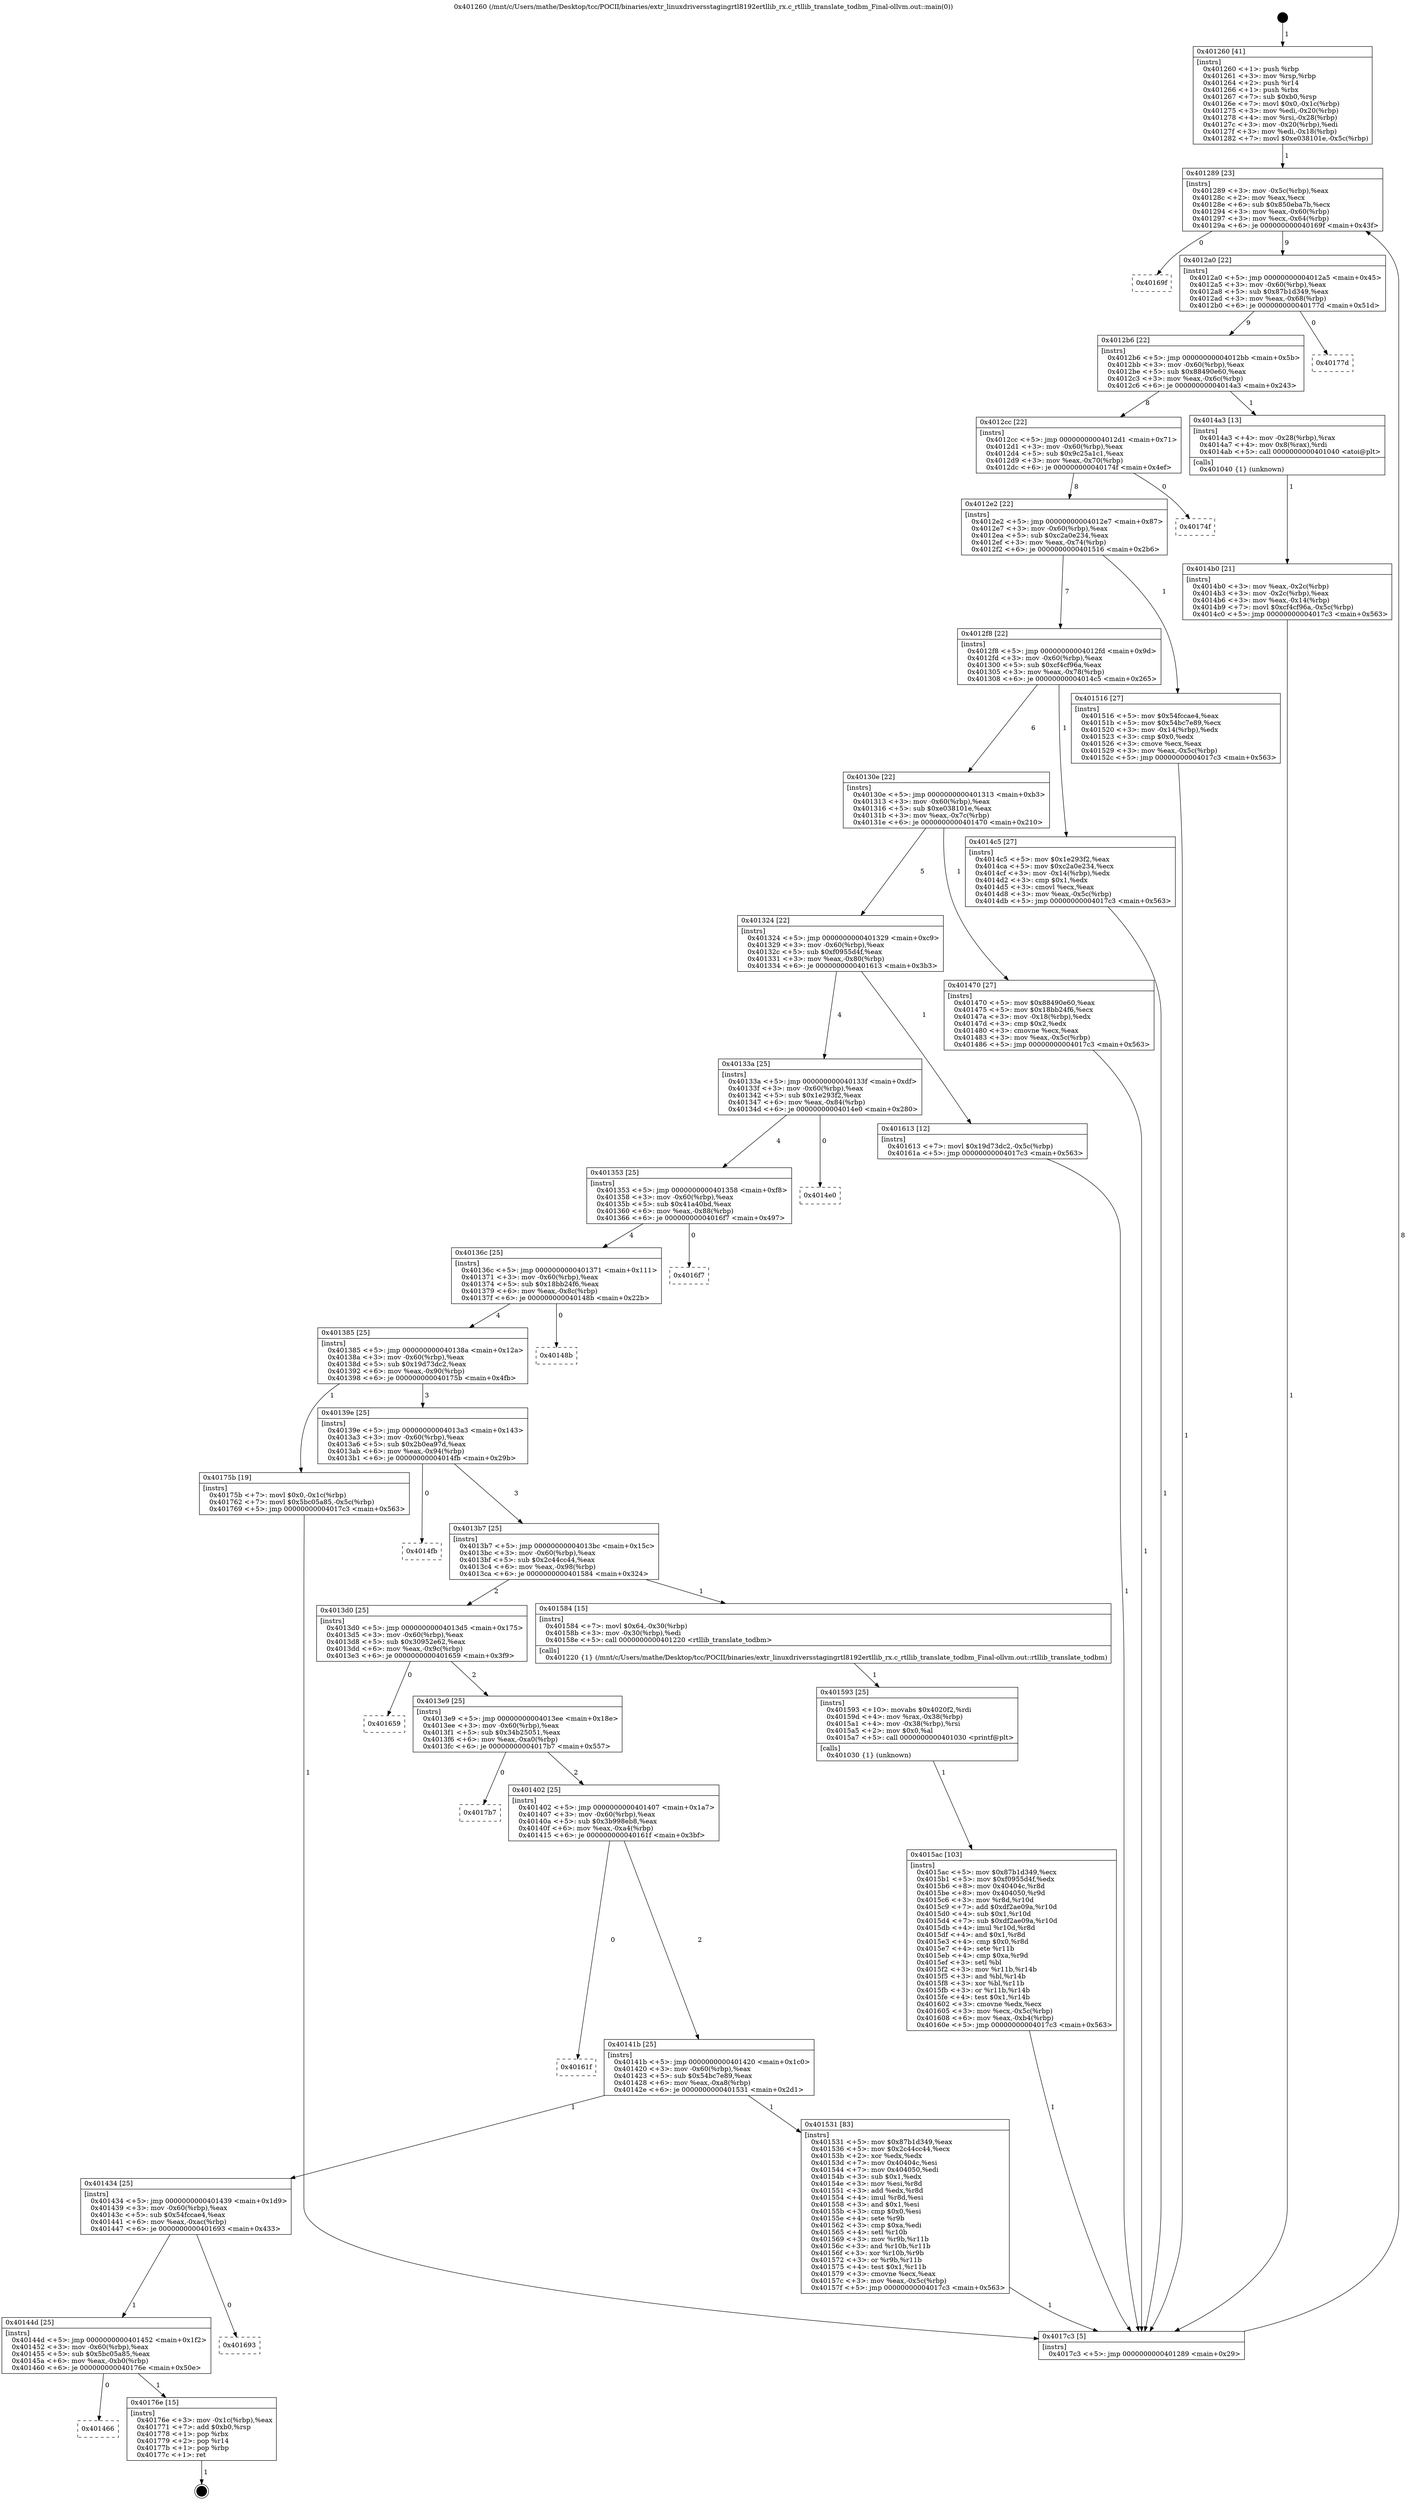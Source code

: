 digraph "0x401260" {
  label = "0x401260 (/mnt/c/Users/mathe/Desktop/tcc/POCII/binaries/extr_linuxdriversstagingrtl8192ertllib_rx.c_rtllib_translate_todbm_Final-ollvm.out::main(0))"
  labelloc = "t"
  node[shape=record]

  Entry [label="",width=0.3,height=0.3,shape=circle,fillcolor=black,style=filled]
  "0x401289" [label="{
     0x401289 [23]\l
     | [instrs]\l
     &nbsp;&nbsp;0x401289 \<+3\>: mov -0x5c(%rbp),%eax\l
     &nbsp;&nbsp;0x40128c \<+2\>: mov %eax,%ecx\l
     &nbsp;&nbsp;0x40128e \<+6\>: sub $0x850eba7b,%ecx\l
     &nbsp;&nbsp;0x401294 \<+3\>: mov %eax,-0x60(%rbp)\l
     &nbsp;&nbsp;0x401297 \<+3\>: mov %ecx,-0x64(%rbp)\l
     &nbsp;&nbsp;0x40129a \<+6\>: je 000000000040169f \<main+0x43f\>\l
  }"]
  "0x40169f" [label="{
     0x40169f\l
  }", style=dashed]
  "0x4012a0" [label="{
     0x4012a0 [22]\l
     | [instrs]\l
     &nbsp;&nbsp;0x4012a0 \<+5\>: jmp 00000000004012a5 \<main+0x45\>\l
     &nbsp;&nbsp;0x4012a5 \<+3\>: mov -0x60(%rbp),%eax\l
     &nbsp;&nbsp;0x4012a8 \<+5\>: sub $0x87b1d349,%eax\l
     &nbsp;&nbsp;0x4012ad \<+3\>: mov %eax,-0x68(%rbp)\l
     &nbsp;&nbsp;0x4012b0 \<+6\>: je 000000000040177d \<main+0x51d\>\l
  }"]
  Exit [label="",width=0.3,height=0.3,shape=circle,fillcolor=black,style=filled,peripheries=2]
  "0x40177d" [label="{
     0x40177d\l
  }", style=dashed]
  "0x4012b6" [label="{
     0x4012b6 [22]\l
     | [instrs]\l
     &nbsp;&nbsp;0x4012b6 \<+5\>: jmp 00000000004012bb \<main+0x5b\>\l
     &nbsp;&nbsp;0x4012bb \<+3\>: mov -0x60(%rbp),%eax\l
     &nbsp;&nbsp;0x4012be \<+5\>: sub $0x88490e60,%eax\l
     &nbsp;&nbsp;0x4012c3 \<+3\>: mov %eax,-0x6c(%rbp)\l
     &nbsp;&nbsp;0x4012c6 \<+6\>: je 00000000004014a3 \<main+0x243\>\l
  }"]
  "0x401466" [label="{
     0x401466\l
  }", style=dashed]
  "0x4014a3" [label="{
     0x4014a3 [13]\l
     | [instrs]\l
     &nbsp;&nbsp;0x4014a3 \<+4\>: mov -0x28(%rbp),%rax\l
     &nbsp;&nbsp;0x4014a7 \<+4\>: mov 0x8(%rax),%rdi\l
     &nbsp;&nbsp;0x4014ab \<+5\>: call 0000000000401040 \<atoi@plt\>\l
     | [calls]\l
     &nbsp;&nbsp;0x401040 \{1\} (unknown)\l
  }"]
  "0x4012cc" [label="{
     0x4012cc [22]\l
     | [instrs]\l
     &nbsp;&nbsp;0x4012cc \<+5\>: jmp 00000000004012d1 \<main+0x71\>\l
     &nbsp;&nbsp;0x4012d1 \<+3\>: mov -0x60(%rbp),%eax\l
     &nbsp;&nbsp;0x4012d4 \<+5\>: sub $0x9c25a1c1,%eax\l
     &nbsp;&nbsp;0x4012d9 \<+3\>: mov %eax,-0x70(%rbp)\l
     &nbsp;&nbsp;0x4012dc \<+6\>: je 000000000040174f \<main+0x4ef\>\l
  }"]
  "0x40176e" [label="{
     0x40176e [15]\l
     | [instrs]\l
     &nbsp;&nbsp;0x40176e \<+3\>: mov -0x1c(%rbp),%eax\l
     &nbsp;&nbsp;0x401771 \<+7\>: add $0xb0,%rsp\l
     &nbsp;&nbsp;0x401778 \<+1\>: pop %rbx\l
     &nbsp;&nbsp;0x401779 \<+2\>: pop %r14\l
     &nbsp;&nbsp;0x40177b \<+1\>: pop %rbp\l
     &nbsp;&nbsp;0x40177c \<+1\>: ret\l
  }"]
  "0x40174f" [label="{
     0x40174f\l
  }", style=dashed]
  "0x4012e2" [label="{
     0x4012e2 [22]\l
     | [instrs]\l
     &nbsp;&nbsp;0x4012e2 \<+5\>: jmp 00000000004012e7 \<main+0x87\>\l
     &nbsp;&nbsp;0x4012e7 \<+3\>: mov -0x60(%rbp),%eax\l
     &nbsp;&nbsp;0x4012ea \<+5\>: sub $0xc2a0e234,%eax\l
     &nbsp;&nbsp;0x4012ef \<+3\>: mov %eax,-0x74(%rbp)\l
     &nbsp;&nbsp;0x4012f2 \<+6\>: je 0000000000401516 \<main+0x2b6\>\l
  }"]
  "0x40144d" [label="{
     0x40144d [25]\l
     | [instrs]\l
     &nbsp;&nbsp;0x40144d \<+5\>: jmp 0000000000401452 \<main+0x1f2\>\l
     &nbsp;&nbsp;0x401452 \<+3\>: mov -0x60(%rbp),%eax\l
     &nbsp;&nbsp;0x401455 \<+5\>: sub $0x5bc05a85,%eax\l
     &nbsp;&nbsp;0x40145a \<+6\>: mov %eax,-0xb0(%rbp)\l
     &nbsp;&nbsp;0x401460 \<+6\>: je 000000000040176e \<main+0x50e\>\l
  }"]
  "0x401516" [label="{
     0x401516 [27]\l
     | [instrs]\l
     &nbsp;&nbsp;0x401516 \<+5\>: mov $0x54fccae4,%eax\l
     &nbsp;&nbsp;0x40151b \<+5\>: mov $0x54bc7e89,%ecx\l
     &nbsp;&nbsp;0x401520 \<+3\>: mov -0x14(%rbp),%edx\l
     &nbsp;&nbsp;0x401523 \<+3\>: cmp $0x0,%edx\l
     &nbsp;&nbsp;0x401526 \<+3\>: cmove %ecx,%eax\l
     &nbsp;&nbsp;0x401529 \<+3\>: mov %eax,-0x5c(%rbp)\l
     &nbsp;&nbsp;0x40152c \<+5\>: jmp 00000000004017c3 \<main+0x563\>\l
  }"]
  "0x4012f8" [label="{
     0x4012f8 [22]\l
     | [instrs]\l
     &nbsp;&nbsp;0x4012f8 \<+5\>: jmp 00000000004012fd \<main+0x9d\>\l
     &nbsp;&nbsp;0x4012fd \<+3\>: mov -0x60(%rbp),%eax\l
     &nbsp;&nbsp;0x401300 \<+5\>: sub $0xcf4cf96a,%eax\l
     &nbsp;&nbsp;0x401305 \<+3\>: mov %eax,-0x78(%rbp)\l
     &nbsp;&nbsp;0x401308 \<+6\>: je 00000000004014c5 \<main+0x265\>\l
  }"]
  "0x401693" [label="{
     0x401693\l
  }", style=dashed]
  "0x4014c5" [label="{
     0x4014c5 [27]\l
     | [instrs]\l
     &nbsp;&nbsp;0x4014c5 \<+5\>: mov $0x1e293f2,%eax\l
     &nbsp;&nbsp;0x4014ca \<+5\>: mov $0xc2a0e234,%ecx\l
     &nbsp;&nbsp;0x4014cf \<+3\>: mov -0x14(%rbp),%edx\l
     &nbsp;&nbsp;0x4014d2 \<+3\>: cmp $0x1,%edx\l
     &nbsp;&nbsp;0x4014d5 \<+3\>: cmovl %ecx,%eax\l
     &nbsp;&nbsp;0x4014d8 \<+3\>: mov %eax,-0x5c(%rbp)\l
     &nbsp;&nbsp;0x4014db \<+5\>: jmp 00000000004017c3 \<main+0x563\>\l
  }"]
  "0x40130e" [label="{
     0x40130e [22]\l
     | [instrs]\l
     &nbsp;&nbsp;0x40130e \<+5\>: jmp 0000000000401313 \<main+0xb3\>\l
     &nbsp;&nbsp;0x401313 \<+3\>: mov -0x60(%rbp),%eax\l
     &nbsp;&nbsp;0x401316 \<+5\>: sub $0xe038101e,%eax\l
     &nbsp;&nbsp;0x40131b \<+3\>: mov %eax,-0x7c(%rbp)\l
     &nbsp;&nbsp;0x40131e \<+6\>: je 0000000000401470 \<main+0x210\>\l
  }"]
  "0x4015ac" [label="{
     0x4015ac [103]\l
     | [instrs]\l
     &nbsp;&nbsp;0x4015ac \<+5\>: mov $0x87b1d349,%ecx\l
     &nbsp;&nbsp;0x4015b1 \<+5\>: mov $0xf0955d4f,%edx\l
     &nbsp;&nbsp;0x4015b6 \<+8\>: mov 0x40404c,%r8d\l
     &nbsp;&nbsp;0x4015be \<+8\>: mov 0x404050,%r9d\l
     &nbsp;&nbsp;0x4015c6 \<+3\>: mov %r8d,%r10d\l
     &nbsp;&nbsp;0x4015c9 \<+7\>: add $0xdf2ae09a,%r10d\l
     &nbsp;&nbsp;0x4015d0 \<+4\>: sub $0x1,%r10d\l
     &nbsp;&nbsp;0x4015d4 \<+7\>: sub $0xdf2ae09a,%r10d\l
     &nbsp;&nbsp;0x4015db \<+4\>: imul %r10d,%r8d\l
     &nbsp;&nbsp;0x4015df \<+4\>: and $0x1,%r8d\l
     &nbsp;&nbsp;0x4015e3 \<+4\>: cmp $0x0,%r8d\l
     &nbsp;&nbsp;0x4015e7 \<+4\>: sete %r11b\l
     &nbsp;&nbsp;0x4015eb \<+4\>: cmp $0xa,%r9d\l
     &nbsp;&nbsp;0x4015ef \<+3\>: setl %bl\l
     &nbsp;&nbsp;0x4015f2 \<+3\>: mov %r11b,%r14b\l
     &nbsp;&nbsp;0x4015f5 \<+3\>: and %bl,%r14b\l
     &nbsp;&nbsp;0x4015f8 \<+3\>: xor %bl,%r11b\l
     &nbsp;&nbsp;0x4015fb \<+3\>: or %r11b,%r14b\l
     &nbsp;&nbsp;0x4015fe \<+4\>: test $0x1,%r14b\l
     &nbsp;&nbsp;0x401602 \<+3\>: cmovne %edx,%ecx\l
     &nbsp;&nbsp;0x401605 \<+3\>: mov %ecx,-0x5c(%rbp)\l
     &nbsp;&nbsp;0x401608 \<+6\>: mov %eax,-0xb4(%rbp)\l
     &nbsp;&nbsp;0x40160e \<+5\>: jmp 00000000004017c3 \<main+0x563\>\l
  }"]
  "0x401470" [label="{
     0x401470 [27]\l
     | [instrs]\l
     &nbsp;&nbsp;0x401470 \<+5\>: mov $0x88490e60,%eax\l
     &nbsp;&nbsp;0x401475 \<+5\>: mov $0x18bb24f6,%ecx\l
     &nbsp;&nbsp;0x40147a \<+3\>: mov -0x18(%rbp),%edx\l
     &nbsp;&nbsp;0x40147d \<+3\>: cmp $0x2,%edx\l
     &nbsp;&nbsp;0x401480 \<+3\>: cmovne %ecx,%eax\l
     &nbsp;&nbsp;0x401483 \<+3\>: mov %eax,-0x5c(%rbp)\l
     &nbsp;&nbsp;0x401486 \<+5\>: jmp 00000000004017c3 \<main+0x563\>\l
  }"]
  "0x401324" [label="{
     0x401324 [22]\l
     | [instrs]\l
     &nbsp;&nbsp;0x401324 \<+5\>: jmp 0000000000401329 \<main+0xc9\>\l
     &nbsp;&nbsp;0x401329 \<+3\>: mov -0x60(%rbp),%eax\l
     &nbsp;&nbsp;0x40132c \<+5\>: sub $0xf0955d4f,%eax\l
     &nbsp;&nbsp;0x401331 \<+3\>: mov %eax,-0x80(%rbp)\l
     &nbsp;&nbsp;0x401334 \<+6\>: je 0000000000401613 \<main+0x3b3\>\l
  }"]
  "0x4017c3" [label="{
     0x4017c3 [5]\l
     | [instrs]\l
     &nbsp;&nbsp;0x4017c3 \<+5\>: jmp 0000000000401289 \<main+0x29\>\l
  }"]
  "0x401260" [label="{
     0x401260 [41]\l
     | [instrs]\l
     &nbsp;&nbsp;0x401260 \<+1\>: push %rbp\l
     &nbsp;&nbsp;0x401261 \<+3\>: mov %rsp,%rbp\l
     &nbsp;&nbsp;0x401264 \<+2\>: push %r14\l
     &nbsp;&nbsp;0x401266 \<+1\>: push %rbx\l
     &nbsp;&nbsp;0x401267 \<+7\>: sub $0xb0,%rsp\l
     &nbsp;&nbsp;0x40126e \<+7\>: movl $0x0,-0x1c(%rbp)\l
     &nbsp;&nbsp;0x401275 \<+3\>: mov %edi,-0x20(%rbp)\l
     &nbsp;&nbsp;0x401278 \<+4\>: mov %rsi,-0x28(%rbp)\l
     &nbsp;&nbsp;0x40127c \<+3\>: mov -0x20(%rbp),%edi\l
     &nbsp;&nbsp;0x40127f \<+3\>: mov %edi,-0x18(%rbp)\l
     &nbsp;&nbsp;0x401282 \<+7\>: movl $0xe038101e,-0x5c(%rbp)\l
  }"]
  "0x4014b0" [label="{
     0x4014b0 [21]\l
     | [instrs]\l
     &nbsp;&nbsp;0x4014b0 \<+3\>: mov %eax,-0x2c(%rbp)\l
     &nbsp;&nbsp;0x4014b3 \<+3\>: mov -0x2c(%rbp),%eax\l
     &nbsp;&nbsp;0x4014b6 \<+3\>: mov %eax,-0x14(%rbp)\l
     &nbsp;&nbsp;0x4014b9 \<+7\>: movl $0xcf4cf96a,-0x5c(%rbp)\l
     &nbsp;&nbsp;0x4014c0 \<+5\>: jmp 00000000004017c3 \<main+0x563\>\l
  }"]
  "0x401593" [label="{
     0x401593 [25]\l
     | [instrs]\l
     &nbsp;&nbsp;0x401593 \<+10\>: movabs $0x4020f2,%rdi\l
     &nbsp;&nbsp;0x40159d \<+4\>: mov %rax,-0x38(%rbp)\l
     &nbsp;&nbsp;0x4015a1 \<+4\>: mov -0x38(%rbp),%rsi\l
     &nbsp;&nbsp;0x4015a5 \<+2\>: mov $0x0,%al\l
     &nbsp;&nbsp;0x4015a7 \<+5\>: call 0000000000401030 \<printf@plt\>\l
     | [calls]\l
     &nbsp;&nbsp;0x401030 \{1\} (unknown)\l
  }"]
  "0x401613" [label="{
     0x401613 [12]\l
     | [instrs]\l
     &nbsp;&nbsp;0x401613 \<+7\>: movl $0x19d73dc2,-0x5c(%rbp)\l
     &nbsp;&nbsp;0x40161a \<+5\>: jmp 00000000004017c3 \<main+0x563\>\l
  }"]
  "0x40133a" [label="{
     0x40133a [25]\l
     | [instrs]\l
     &nbsp;&nbsp;0x40133a \<+5\>: jmp 000000000040133f \<main+0xdf\>\l
     &nbsp;&nbsp;0x40133f \<+3\>: mov -0x60(%rbp),%eax\l
     &nbsp;&nbsp;0x401342 \<+5\>: sub $0x1e293f2,%eax\l
     &nbsp;&nbsp;0x401347 \<+6\>: mov %eax,-0x84(%rbp)\l
     &nbsp;&nbsp;0x40134d \<+6\>: je 00000000004014e0 \<main+0x280\>\l
  }"]
  "0x401434" [label="{
     0x401434 [25]\l
     | [instrs]\l
     &nbsp;&nbsp;0x401434 \<+5\>: jmp 0000000000401439 \<main+0x1d9\>\l
     &nbsp;&nbsp;0x401439 \<+3\>: mov -0x60(%rbp),%eax\l
     &nbsp;&nbsp;0x40143c \<+5\>: sub $0x54fccae4,%eax\l
     &nbsp;&nbsp;0x401441 \<+6\>: mov %eax,-0xac(%rbp)\l
     &nbsp;&nbsp;0x401447 \<+6\>: je 0000000000401693 \<main+0x433\>\l
  }"]
  "0x4014e0" [label="{
     0x4014e0\l
  }", style=dashed]
  "0x401353" [label="{
     0x401353 [25]\l
     | [instrs]\l
     &nbsp;&nbsp;0x401353 \<+5\>: jmp 0000000000401358 \<main+0xf8\>\l
     &nbsp;&nbsp;0x401358 \<+3\>: mov -0x60(%rbp),%eax\l
     &nbsp;&nbsp;0x40135b \<+5\>: sub $0x41a40bd,%eax\l
     &nbsp;&nbsp;0x401360 \<+6\>: mov %eax,-0x88(%rbp)\l
     &nbsp;&nbsp;0x401366 \<+6\>: je 00000000004016f7 \<main+0x497\>\l
  }"]
  "0x401531" [label="{
     0x401531 [83]\l
     | [instrs]\l
     &nbsp;&nbsp;0x401531 \<+5\>: mov $0x87b1d349,%eax\l
     &nbsp;&nbsp;0x401536 \<+5\>: mov $0x2c44cc44,%ecx\l
     &nbsp;&nbsp;0x40153b \<+2\>: xor %edx,%edx\l
     &nbsp;&nbsp;0x40153d \<+7\>: mov 0x40404c,%esi\l
     &nbsp;&nbsp;0x401544 \<+7\>: mov 0x404050,%edi\l
     &nbsp;&nbsp;0x40154b \<+3\>: sub $0x1,%edx\l
     &nbsp;&nbsp;0x40154e \<+3\>: mov %esi,%r8d\l
     &nbsp;&nbsp;0x401551 \<+3\>: add %edx,%r8d\l
     &nbsp;&nbsp;0x401554 \<+4\>: imul %r8d,%esi\l
     &nbsp;&nbsp;0x401558 \<+3\>: and $0x1,%esi\l
     &nbsp;&nbsp;0x40155b \<+3\>: cmp $0x0,%esi\l
     &nbsp;&nbsp;0x40155e \<+4\>: sete %r9b\l
     &nbsp;&nbsp;0x401562 \<+3\>: cmp $0xa,%edi\l
     &nbsp;&nbsp;0x401565 \<+4\>: setl %r10b\l
     &nbsp;&nbsp;0x401569 \<+3\>: mov %r9b,%r11b\l
     &nbsp;&nbsp;0x40156c \<+3\>: and %r10b,%r11b\l
     &nbsp;&nbsp;0x40156f \<+3\>: xor %r10b,%r9b\l
     &nbsp;&nbsp;0x401572 \<+3\>: or %r9b,%r11b\l
     &nbsp;&nbsp;0x401575 \<+4\>: test $0x1,%r11b\l
     &nbsp;&nbsp;0x401579 \<+3\>: cmovne %ecx,%eax\l
     &nbsp;&nbsp;0x40157c \<+3\>: mov %eax,-0x5c(%rbp)\l
     &nbsp;&nbsp;0x40157f \<+5\>: jmp 00000000004017c3 \<main+0x563\>\l
  }"]
  "0x4016f7" [label="{
     0x4016f7\l
  }", style=dashed]
  "0x40136c" [label="{
     0x40136c [25]\l
     | [instrs]\l
     &nbsp;&nbsp;0x40136c \<+5\>: jmp 0000000000401371 \<main+0x111\>\l
     &nbsp;&nbsp;0x401371 \<+3\>: mov -0x60(%rbp),%eax\l
     &nbsp;&nbsp;0x401374 \<+5\>: sub $0x18bb24f6,%eax\l
     &nbsp;&nbsp;0x401379 \<+6\>: mov %eax,-0x8c(%rbp)\l
     &nbsp;&nbsp;0x40137f \<+6\>: je 000000000040148b \<main+0x22b\>\l
  }"]
  "0x40141b" [label="{
     0x40141b [25]\l
     | [instrs]\l
     &nbsp;&nbsp;0x40141b \<+5\>: jmp 0000000000401420 \<main+0x1c0\>\l
     &nbsp;&nbsp;0x401420 \<+3\>: mov -0x60(%rbp),%eax\l
     &nbsp;&nbsp;0x401423 \<+5\>: sub $0x54bc7e89,%eax\l
     &nbsp;&nbsp;0x401428 \<+6\>: mov %eax,-0xa8(%rbp)\l
     &nbsp;&nbsp;0x40142e \<+6\>: je 0000000000401531 \<main+0x2d1\>\l
  }"]
  "0x40148b" [label="{
     0x40148b\l
  }", style=dashed]
  "0x401385" [label="{
     0x401385 [25]\l
     | [instrs]\l
     &nbsp;&nbsp;0x401385 \<+5\>: jmp 000000000040138a \<main+0x12a\>\l
     &nbsp;&nbsp;0x40138a \<+3\>: mov -0x60(%rbp),%eax\l
     &nbsp;&nbsp;0x40138d \<+5\>: sub $0x19d73dc2,%eax\l
     &nbsp;&nbsp;0x401392 \<+6\>: mov %eax,-0x90(%rbp)\l
     &nbsp;&nbsp;0x401398 \<+6\>: je 000000000040175b \<main+0x4fb\>\l
  }"]
  "0x40161f" [label="{
     0x40161f\l
  }", style=dashed]
  "0x40175b" [label="{
     0x40175b [19]\l
     | [instrs]\l
     &nbsp;&nbsp;0x40175b \<+7\>: movl $0x0,-0x1c(%rbp)\l
     &nbsp;&nbsp;0x401762 \<+7\>: movl $0x5bc05a85,-0x5c(%rbp)\l
     &nbsp;&nbsp;0x401769 \<+5\>: jmp 00000000004017c3 \<main+0x563\>\l
  }"]
  "0x40139e" [label="{
     0x40139e [25]\l
     | [instrs]\l
     &nbsp;&nbsp;0x40139e \<+5\>: jmp 00000000004013a3 \<main+0x143\>\l
     &nbsp;&nbsp;0x4013a3 \<+3\>: mov -0x60(%rbp),%eax\l
     &nbsp;&nbsp;0x4013a6 \<+5\>: sub $0x2b0ea97d,%eax\l
     &nbsp;&nbsp;0x4013ab \<+6\>: mov %eax,-0x94(%rbp)\l
     &nbsp;&nbsp;0x4013b1 \<+6\>: je 00000000004014fb \<main+0x29b\>\l
  }"]
  "0x401402" [label="{
     0x401402 [25]\l
     | [instrs]\l
     &nbsp;&nbsp;0x401402 \<+5\>: jmp 0000000000401407 \<main+0x1a7\>\l
     &nbsp;&nbsp;0x401407 \<+3\>: mov -0x60(%rbp),%eax\l
     &nbsp;&nbsp;0x40140a \<+5\>: sub $0x3b998eb8,%eax\l
     &nbsp;&nbsp;0x40140f \<+6\>: mov %eax,-0xa4(%rbp)\l
     &nbsp;&nbsp;0x401415 \<+6\>: je 000000000040161f \<main+0x3bf\>\l
  }"]
  "0x4014fb" [label="{
     0x4014fb\l
  }", style=dashed]
  "0x4013b7" [label="{
     0x4013b7 [25]\l
     | [instrs]\l
     &nbsp;&nbsp;0x4013b7 \<+5\>: jmp 00000000004013bc \<main+0x15c\>\l
     &nbsp;&nbsp;0x4013bc \<+3\>: mov -0x60(%rbp),%eax\l
     &nbsp;&nbsp;0x4013bf \<+5\>: sub $0x2c44cc44,%eax\l
     &nbsp;&nbsp;0x4013c4 \<+6\>: mov %eax,-0x98(%rbp)\l
     &nbsp;&nbsp;0x4013ca \<+6\>: je 0000000000401584 \<main+0x324\>\l
  }"]
  "0x4017b7" [label="{
     0x4017b7\l
  }", style=dashed]
  "0x401584" [label="{
     0x401584 [15]\l
     | [instrs]\l
     &nbsp;&nbsp;0x401584 \<+7\>: movl $0x64,-0x30(%rbp)\l
     &nbsp;&nbsp;0x40158b \<+3\>: mov -0x30(%rbp),%edi\l
     &nbsp;&nbsp;0x40158e \<+5\>: call 0000000000401220 \<rtllib_translate_todbm\>\l
     | [calls]\l
     &nbsp;&nbsp;0x401220 \{1\} (/mnt/c/Users/mathe/Desktop/tcc/POCII/binaries/extr_linuxdriversstagingrtl8192ertllib_rx.c_rtllib_translate_todbm_Final-ollvm.out::rtllib_translate_todbm)\l
  }"]
  "0x4013d0" [label="{
     0x4013d0 [25]\l
     | [instrs]\l
     &nbsp;&nbsp;0x4013d0 \<+5\>: jmp 00000000004013d5 \<main+0x175\>\l
     &nbsp;&nbsp;0x4013d5 \<+3\>: mov -0x60(%rbp),%eax\l
     &nbsp;&nbsp;0x4013d8 \<+5\>: sub $0x30952e62,%eax\l
     &nbsp;&nbsp;0x4013dd \<+6\>: mov %eax,-0x9c(%rbp)\l
     &nbsp;&nbsp;0x4013e3 \<+6\>: je 0000000000401659 \<main+0x3f9\>\l
  }"]
  "0x4013e9" [label="{
     0x4013e9 [25]\l
     | [instrs]\l
     &nbsp;&nbsp;0x4013e9 \<+5\>: jmp 00000000004013ee \<main+0x18e\>\l
     &nbsp;&nbsp;0x4013ee \<+3\>: mov -0x60(%rbp),%eax\l
     &nbsp;&nbsp;0x4013f1 \<+5\>: sub $0x34b25051,%eax\l
     &nbsp;&nbsp;0x4013f6 \<+6\>: mov %eax,-0xa0(%rbp)\l
     &nbsp;&nbsp;0x4013fc \<+6\>: je 00000000004017b7 \<main+0x557\>\l
  }"]
  "0x401659" [label="{
     0x401659\l
  }", style=dashed]
  Entry -> "0x401260" [label=" 1"]
  "0x401289" -> "0x40169f" [label=" 0"]
  "0x401289" -> "0x4012a0" [label=" 9"]
  "0x40176e" -> Exit [label=" 1"]
  "0x4012a0" -> "0x40177d" [label=" 0"]
  "0x4012a0" -> "0x4012b6" [label=" 9"]
  "0x40144d" -> "0x401466" [label=" 0"]
  "0x4012b6" -> "0x4014a3" [label=" 1"]
  "0x4012b6" -> "0x4012cc" [label=" 8"]
  "0x40144d" -> "0x40176e" [label=" 1"]
  "0x4012cc" -> "0x40174f" [label=" 0"]
  "0x4012cc" -> "0x4012e2" [label=" 8"]
  "0x401434" -> "0x40144d" [label=" 1"]
  "0x4012e2" -> "0x401516" [label=" 1"]
  "0x4012e2" -> "0x4012f8" [label=" 7"]
  "0x401434" -> "0x401693" [label=" 0"]
  "0x4012f8" -> "0x4014c5" [label=" 1"]
  "0x4012f8" -> "0x40130e" [label=" 6"]
  "0x40175b" -> "0x4017c3" [label=" 1"]
  "0x40130e" -> "0x401470" [label=" 1"]
  "0x40130e" -> "0x401324" [label=" 5"]
  "0x401470" -> "0x4017c3" [label=" 1"]
  "0x401260" -> "0x401289" [label=" 1"]
  "0x4017c3" -> "0x401289" [label=" 8"]
  "0x4014a3" -> "0x4014b0" [label=" 1"]
  "0x4014b0" -> "0x4017c3" [label=" 1"]
  "0x4014c5" -> "0x4017c3" [label=" 1"]
  "0x401516" -> "0x4017c3" [label=" 1"]
  "0x401613" -> "0x4017c3" [label=" 1"]
  "0x401324" -> "0x401613" [label=" 1"]
  "0x401324" -> "0x40133a" [label=" 4"]
  "0x4015ac" -> "0x4017c3" [label=" 1"]
  "0x40133a" -> "0x4014e0" [label=" 0"]
  "0x40133a" -> "0x401353" [label=" 4"]
  "0x401593" -> "0x4015ac" [label=" 1"]
  "0x401353" -> "0x4016f7" [label=" 0"]
  "0x401353" -> "0x40136c" [label=" 4"]
  "0x401584" -> "0x401593" [label=" 1"]
  "0x40136c" -> "0x40148b" [label=" 0"]
  "0x40136c" -> "0x401385" [label=" 4"]
  "0x40141b" -> "0x401434" [label=" 1"]
  "0x401385" -> "0x40175b" [label=" 1"]
  "0x401385" -> "0x40139e" [label=" 3"]
  "0x40141b" -> "0x401531" [label=" 1"]
  "0x40139e" -> "0x4014fb" [label=" 0"]
  "0x40139e" -> "0x4013b7" [label=" 3"]
  "0x401402" -> "0x40141b" [label=" 2"]
  "0x4013b7" -> "0x401584" [label=" 1"]
  "0x4013b7" -> "0x4013d0" [label=" 2"]
  "0x401402" -> "0x40161f" [label=" 0"]
  "0x4013d0" -> "0x401659" [label=" 0"]
  "0x4013d0" -> "0x4013e9" [label=" 2"]
  "0x401531" -> "0x4017c3" [label=" 1"]
  "0x4013e9" -> "0x4017b7" [label=" 0"]
  "0x4013e9" -> "0x401402" [label=" 2"]
}
